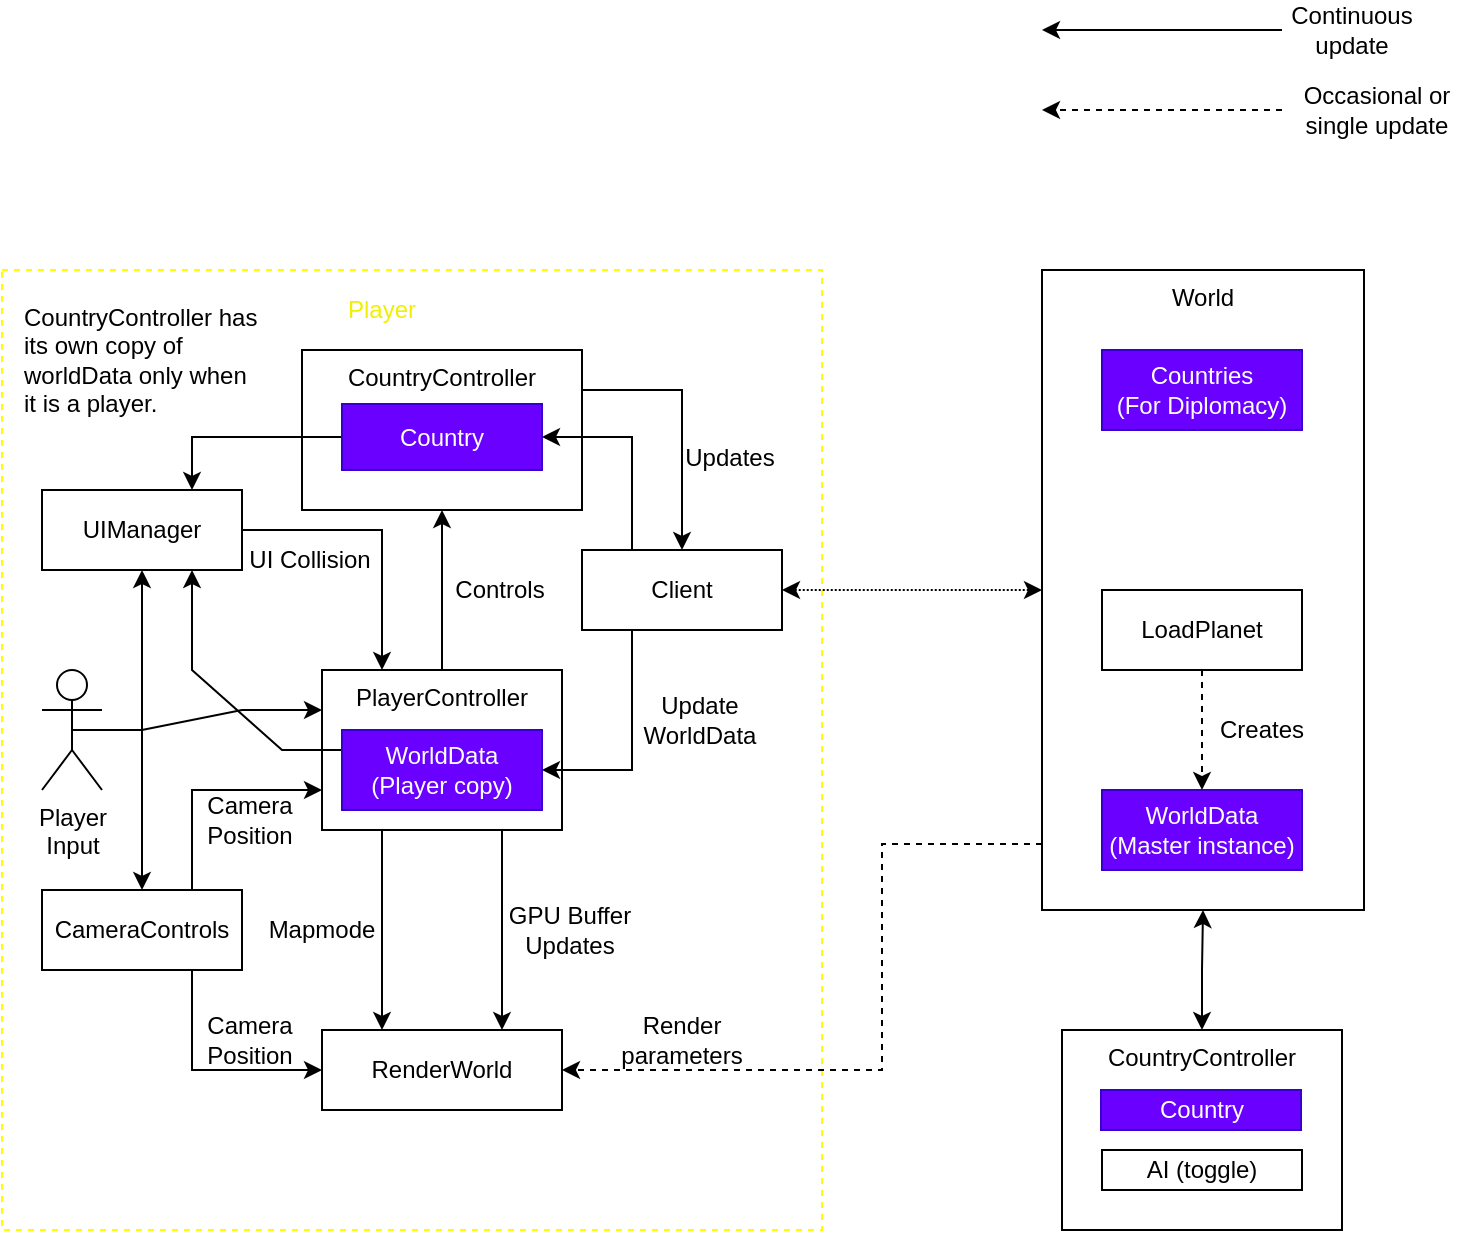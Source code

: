 <mxfile version="24.1.0" type="device">
  <diagram name="Page-1" id="F-4ya8bV_DICIZbiUDT7">
    <mxGraphModel dx="1434" dy="844" grid="1" gridSize="10" guides="1" tooltips="1" connect="1" arrows="1" fold="1" page="1" pageScale="1" pageWidth="827" pageHeight="1169" math="0" shadow="0">
      <root>
        <mxCell id="0" />
        <mxCell id="1" parent="0" />
        <mxCell id="s5n8KvZ3U9ey9CkBo1np-37" value="World" style="rounded=0;whiteSpace=wrap;html=1;align=center;verticalAlign=top;" parent="1" vertex="1">
          <mxGeometry x="600" y="160" width="161" height="320" as="geometry" />
        </mxCell>
        <mxCell id="s5n8KvZ3U9ey9CkBo1np-2" value="" style="rounded=0;whiteSpace=wrap;html=1;fillColor=none;dashed=1;strokeColor=#FFFF00;" parent="1" vertex="1">
          <mxGeometry x="80" y="160" width="410" height="480" as="geometry" />
        </mxCell>
        <mxCell id="qsqp7JwGbnCelPo4mVhI-31" value="Player" style="text;html=1;align=center;verticalAlign=middle;whiteSpace=wrap;rounded=0;fontColor=#F0F000;" parent="1" vertex="1">
          <mxGeometry x="230" y="170" width="80" height="20" as="geometry" />
        </mxCell>
        <mxCell id="EGitm1jSy59NkdtoqJ5c-12" value="" style="endArrow=classic;html=1;rounded=0;" parent="1" edge="1">
          <mxGeometry width="50" height="50" relative="1" as="geometry">
            <mxPoint x="720" y="40" as="sourcePoint" />
            <mxPoint x="600" y="40" as="targetPoint" />
          </mxGeometry>
        </mxCell>
        <mxCell id="EGitm1jSy59NkdtoqJ5c-16" value="" style="endArrow=classic;html=1;rounded=0;dashed=1;" parent="1" edge="1">
          <mxGeometry width="50" height="50" relative="1" as="geometry">
            <mxPoint x="720" y="80" as="sourcePoint" />
            <mxPoint x="600" y="80" as="targetPoint" />
          </mxGeometry>
        </mxCell>
        <mxCell id="EGitm1jSy59NkdtoqJ5c-17" value="Continuous update" style="text;html=1;align=center;verticalAlign=middle;whiteSpace=wrap;rounded=0;" parent="1" vertex="1">
          <mxGeometry x="725" y="30" width="60" height="20" as="geometry" />
        </mxCell>
        <mxCell id="EGitm1jSy59NkdtoqJ5c-18" value="Occasional or single update" style="text;html=1;align=center;verticalAlign=middle;whiteSpace=wrap;rounded=0;" parent="1" vertex="1">
          <mxGeometry x="725" y="70" width="85" height="20" as="geometry" />
        </mxCell>
        <mxCell id="bfRYl_HwLqJagW9Rja5c-15" style="edgeStyle=orthogonalEdgeStyle;rounded=0;orthogonalLoop=1;jettySize=auto;html=1;exitX=1;exitY=0.25;exitDx=0;exitDy=0;entryX=0.5;entryY=0;entryDx=0;entryDy=0;" edge="1" parent="1" source="s5n8KvZ3U9ey9CkBo1np-5" target="bfRYl_HwLqJagW9Rja5c-13">
          <mxGeometry relative="1" as="geometry" />
        </mxCell>
        <mxCell id="s5n8KvZ3U9ey9CkBo1np-5" value="CountryController" style="rounded=0;whiteSpace=wrap;html=1;verticalAlign=top;" parent="1" vertex="1">
          <mxGeometry x="230" y="200" width="140" height="80" as="geometry" />
        </mxCell>
        <mxCell id="s5n8KvZ3U9ey9CkBo1np-34" style="edgeStyle=orthogonalEdgeStyle;rounded=0;orthogonalLoop=1;jettySize=auto;html=1;exitX=0;exitY=0.5;exitDx=0;exitDy=0;entryX=0.75;entryY=0;entryDx=0;entryDy=0;" parent="1" source="s5n8KvZ3U9ey9CkBo1np-6" target="s5n8KvZ3U9ey9CkBo1np-27" edge="1">
          <mxGeometry relative="1" as="geometry" />
        </mxCell>
        <mxCell id="s5n8KvZ3U9ey9CkBo1np-6" value="Country" style="rounded=0;whiteSpace=wrap;html=1;fillColor=#6a00ff;strokeColor=#3700CC;fontColor=#ffffff;" parent="1" vertex="1">
          <mxGeometry x="250" y="227" width="100" height="33" as="geometry" />
        </mxCell>
        <mxCell id="s5n8KvZ3U9ey9CkBo1np-10" value="CountryController has its own copy of worldData only when it is a player." style="text;html=1;align=left;verticalAlign=middle;whiteSpace=wrap;rounded=0;" parent="1" vertex="1">
          <mxGeometry x="88.5" y="190" width="121" height="30" as="geometry" />
        </mxCell>
        <mxCell id="s5n8KvZ3U9ey9CkBo1np-14" style="edgeStyle=orthogonalEdgeStyle;rounded=0;orthogonalLoop=1;jettySize=auto;html=1;exitX=0.5;exitY=0;exitDx=0;exitDy=0;entryX=0.5;entryY=1;entryDx=0;entryDy=0;" parent="1" source="s5n8KvZ3U9ey9CkBo1np-13" target="s5n8KvZ3U9ey9CkBo1np-5" edge="1">
          <mxGeometry relative="1" as="geometry" />
        </mxCell>
        <mxCell id="s5n8KvZ3U9ey9CkBo1np-17" style="edgeStyle=orthogonalEdgeStyle;rounded=0;orthogonalLoop=1;jettySize=auto;html=1;exitX=0.25;exitY=1;exitDx=0;exitDy=0;entryX=0.25;entryY=0;entryDx=0;entryDy=0;" parent="1" source="s5n8KvZ3U9ey9CkBo1np-13" target="s5n8KvZ3U9ey9CkBo1np-15" edge="1">
          <mxGeometry relative="1" as="geometry" />
        </mxCell>
        <mxCell id="bfRYl_HwLqJagW9Rja5c-1" style="edgeStyle=orthogonalEdgeStyle;rounded=0;orthogonalLoop=1;jettySize=auto;html=1;exitX=0.75;exitY=1;exitDx=0;exitDy=0;entryX=0.75;entryY=0;entryDx=0;entryDy=0;" edge="1" parent="1" source="s5n8KvZ3U9ey9CkBo1np-13" target="s5n8KvZ3U9ey9CkBo1np-15">
          <mxGeometry relative="1" as="geometry" />
        </mxCell>
        <mxCell id="s5n8KvZ3U9ey9CkBo1np-13" value="PlayerController" style="rounded=0;whiteSpace=wrap;html=1;verticalAlign=top;" parent="1" vertex="1">
          <mxGeometry x="240" y="360" width="120" height="80" as="geometry" />
        </mxCell>
        <mxCell id="s5n8KvZ3U9ey9CkBo1np-15" value="RenderWorld" style="rounded=0;whiteSpace=wrap;html=1;" parent="1" vertex="1">
          <mxGeometry x="240" y="540" width="120" height="40" as="geometry" />
        </mxCell>
        <mxCell id="bfRYl_HwLqJagW9Rja5c-2" style="rounded=0;orthogonalLoop=1;jettySize=auto;html=1;exitX=0;exitY=0.25;exitDx=0;exitDy=0;entryX=0.75;entryY=1;entryDx=0;entryDy=0;jumpStyle=none;" edge="1" parent="1" source="s5n8KvZ3U9ey9CkBo1np-7" target="s5n8KvZ3U9ey9CkBo1np-27">
          <mxGeometry relative="1" as="geometry">
            <Array as="points">
              <mxPoint x="220" y="400" />
              <mxPoint x="175" y="360" />
            </Array>
          </mxGeometry>
        </mxCell>
        <mxCell id="s5n8KvZ3U9ey9CkBo1np-7" value="WorldData&lt;div&gt;(Player copy)&lt;/div&gt;" style="rounded=0;whiteSpace=wrap;html=1;fillColor=#6a00ff;fontColor=#ffffff;strokeColor=#3700CC;" parent="1" vertex="1">
          <mxGeometry x="250" y="390" width="100" height="40" as="geometry" />
        </mxCell>
        <mxCell id="s5n8KvZ3U9ey9CkBo1np-20" style="edgeStyle=orthogonalEdgeStyle;rounded=0;orthogonalLoop=1;jettySize=auto;html=1;exitX=0.75;exitY=0;exitDx=0;exitDy=0;entryX=0;entryY=0.75;entryDx=0;entryDy=0;" parent="1" source="s5n8KvZ3U9ey9CkBo1np-16" target="s5n8KvZ3U9ey9CkBo1np-13" edge="1">
          <mxGeometry relative="1" as="geometry" />
        </mxCell>
        <mxCell id="s5n8KvZ3U9ey9CkBo1np-21" style="edgeStyle=orthogonalEdgeStyle;rounded=0;orthogonalLoop=1;jettySize=auto;html=1;exitX=0.75;exitY=1;exitDx=0;exitDy=0;entryX=0;entryY=0.5;entryDx=0;entryDy=0;" parent="1" source="s5n8KvZ3U9ey9CkBo1np-16" target="s5n8KvZ3U9ey9CkBo1np-15" edge="1">
          <mxGeometry relative="1" as="geometry" />
        </mxCell>
        <mxCell id="s5n8KvZ3U9ey9CkBo1np-16" value="CameraControls" style="rounded=0;whiteSpace=wrap;html=1;" parent="1" vertex="1">
          <mxGeometry x="100" y="470" width="100" height="40" as="geometry" />
        </mxCell>
        <mxCell id="s5n8KvZ3U9ey9CkBo1np-22" value="Camera Position" style="text;html=1;align=center;verticalAlign=middle;whiteSpace=wrap;rounded=0;" parent="1" vertex="1">
          <mxGeometry x="174" y="420" width="60" height="30" as="geometry" />
        </mxCell>
        <mxCell id="s5n8KvZ3U9ey9CkBo1np-23" value="Camera Position" style="text;html=1;align=center;verticalAlign=middle;whiteSpace=wrap;rounded=0;" parent="1" vertex="1">
          <mxGeometry x="174" y="530" width="60" height="30" as="geometry" />
        </mxCell>
        <mxCell id="s5n8KvZ3U9ey9CkBo1np-24" value="Mapmode" style="text;html=1;align=center;verticalAlign=middle;whiteSpace=wrap;rounded=0;" parent="1" vertex="1">
          <mxGeometry x="209.5" y="480" width="60" height="20" as="geometry" />
        </mxCell>
        <mxCell id="s5n8KvZ3U9ey9CkBo1np-26" value="GPU Buffer Updates" style="text;html=1;align=center;verticalAlign=middle;whiteSpace=wrap;rounded=0;" parent="1" vertex="1">
          <mxGeometry x="329" y="480" width="70" height="20" as="geometry" />
        </mxCell>
        <mxCell id="s5n8KvZ3U9ey9CkBo1np-30" style="edgeStyle=orthogonalEdgeStyle;rounded=0;orthogonalLoop=1;jettySize=auto;html=1;exitX=1;exitY=0.5;exitDx=0;exitDy=0;entryX=0.25;entryY=0;entryDx=0;entryDy=0;" parent="1" source="s5n8KvZ3U9ey9CkBo1np-27" target="s5n8KvZ3U9ey9CkBo1np-13" edge="1">
          <mxGeometry relative="1" as="geometry" />
        </mxCell>
        <mxCell id="s5n8KvZ3U9ey9CkBo1np-27" value="UIManager" style="rounded=0;whiteSpace=wrap;html=1;" parent="1" vertex="1">
          <mxGeometry x="100" y="270" width="100" height="40" as="geometry" />
        </mxCell>
        <mxCell id="s5n8KvZ3U9ey9CkBo1np-31" value="" style="endArrow=classic;html=1;rounded=0;entryX=1;entryY=0.5;entryDx=0;entryDy=0;dashed=1;exitX=0;exitY=0.897;exitDx=0;exitDy=0;exitPerimeter=0;" parent="1" target="s5n8KvZ3U9ey9CkBo1np-15" edge="1" source="s5n8KvZ3U9ey9CkBo1np-37">
          <mxGeometry width="50" height="50" relative="1" as="geometry">
            <mxPoint x="500" y="470" as="sourcePoint" />
            <mxPoint x="340" y="200" as="targetPoint" />
            <Array as="points">
              <mxPoint x="520" y="447" />
              <mxPoint x="520" y="560" />
            </Array>
          </mxGeometry>
        </mxCell>
        <mxCell id="s5n8KvZ3U9ey9CkBo1np-32" value="UI Collision" style="text;html=1;align=center;verticalAlign=middle;whiteSpace=wrap;rounded=0;rotation=0;" parent="1" vertex="1">
          <mxGeometry x="199" y="290" width="70" height="30" as="geometry" />
        </mxCell>
        <mxCell id="s5n8KvZ3U9ey9CkBo1np-36" value="Render parameters" style="text;html=1;align=center;verticalAlign=middle;whiteSpace=wrap;rounded=0;" parent="1" vertex="1">
          <mxGeometry x="390" y="535" width="60" height="20" as="geometry" />
        </mxCell>
        <mxCell id="s5n8KvZ3U9ey9CkBo1np-43" style="edgeStyle=orthogonalEdgeStyle;rounded=0;orthogonalLoop=1;jettySize=auto;html=1;exitX=0.5;exitY=0;exitDx=0;exitDy=0;entryX=0.5;entryY=1;entryDx=0;entryDy=0;startArrow=classic;startFill=1;" parent="1" source="s5n8KvZ3U9ey9CkBo1np-38" target="s5n8KvZ3U9ey9CkBo1np-37" edge="1">
          <mxGeometry relative="1" as="geometry" />
        </mxCell>
        <mxCell id="s5n8KvZ3U9ey9CkBo1np-38" value="CountryController" style="rounded=0;whiteSpace=wrap;html=1;verticalAlign=top;" parent="1" vertex="1">
          <mxGeometry x="610" y="540" width="140" height="100" as="geometry" />
        </mxCell>
        <mxCell id="s5n8KvZ3U9ey9CkBo1np-39" value="Country" style="rounded=0;whiteSpace=wrap;html=1;fillColor=#6a00ff;strokeColor=#3700CC;fontColor=#ffffff;" parent="1" vertex="1">
          <mxGeometry x="629.5" y="570" width="100" height="20" as="geometry" />
        </mxCell>
        <mxCell id="s5n8KvZ3U9ey9CkBo1np-40" value="AI (toggle)" style="rounded=0;whiteSpace=wrap;html=1;" parent="1" vertex="1">
          <mxGeometry x="630" y="600" width="100" height="20" as="geometry" />
        </mxCell>
        <mxCell id="s5n8KvZ3U9ey9CkBo1np-41" value="Countries&lt;div&gt;(For Diplomacy)&lt;/div&gt;" style="rounded=0;whiteSpace=wrap;html=1;fillColor=#6a00ff;strokeColor=#3700CC;fontColor=#ffffff;" parent="1" vertex="1">
          <mxGeometry x="630" y="200" width="100" height="40" as="geometry" />
        </mxCell>
        <mxCell id="s5n8KvZ3U9ey9CkBo1np-42" value="WorldData&lt;div&gt;(Master instance)&lt;/div&gt;" style="rounded=0;whiteSpace=wrap;html=1;fillColor=#6a00ff;strokeColor=#3700CC;fontColor=#ffffff;" parent="1" vertex="1">
          <mxGeometry x="630" y="420" width="100" height="40" as="geometry" />
        </mxCell>
        <mxCell id="s5n8KvZ3U9ey9CkBo1np-52" style="edgeStyle=orthogonalEdgeStyle;rounded=0;orthogonalLoop=1;jettySize=auto;html=1;exitX=0.5;exitY=1;exitDx=0;exitDy=0;entryX=0.5;entryY=0;entryDx=0;entryDy=0;dashed=1;" parent="1" source="s5n8KvZ3U9ey9CkBo1np-47" target="s5n8KvZ3U9ey9CkBo1np-42" edge="1">
          <mxGeometry relative="1" as="geometry" />
        </mxCell>
        <mxCell id="s5n8KvZ3U9ey9CkBo1np-47" value="LoadPlanet" style="rounded=0;whiteSpace=wrap;html=1;" parent="1" vertex="1">
          <mxGeometry x="630" y="320" width="100" height="40" as="geometry" />
        </mxCell>
        <mxCell id="s5n8KvZ3U9ey9CkBo1np-50" value="Creates" style="text;html=1;align=center;verticalAlign=middle;whiteSpace=wrap;rounded=0;" parent="1" vertex="1">
          <mxGeometry x="680" y="380" width="60" height="20" as="geometry" />
        </mxCell>
        <mxCell id="bfRYl_HwLqJagW9Rja5c-5" value="Controls" style="text;html=1;align=center;verticalAlign=middle;whiteSpace=wrap;rounded=0;" vertex="1" parent="1">
          <mxGeometry x="299" y="310" width="60" height="20" as="geometry" />
        </mxCell>
        <mxCell id="bfRYl_HwLqJagW9Rja5c-7" style="edgeStyle=orthogonalEdgeStyle;rounded=0;orthogonalLoop=1;jettySize=auto;html=1;exitX=0.5;exitY=0.5;exitDx=0;exitDy=0;exitPerimeter=0;entryX=0.5;entryY=0;entryDx=0;entryDy=0;" edge="1" parent="1" source="bfRYl_HwLqJagW9Rja5c-6" target="s5n8KvZ3U9ey9CkBo1np-16">
          <mxGeometry relative="1" as="geometry">
            <Array as="points">
              <mxPoint x="150" y="390" />
            </Array>
          </mxGeometry>
        </mxCell>
        <mxCell id="bfRYl_HwLqJagW9Rja5c-8" style="rounded=0;orthogonalLoop=1;jettySize=auto;html=1;exitX=0.5;exitY=0.5;exitDx=0;exitDy=0;exitPerimeter=0;entryX=0;entryY=0.25;entryDx=0;entryDy=0;" edge="1" parent="1" source="bfRYl_HwLqJagW9Rja5c-6" target="s5n8KvZ3U9ey9CkBo1np-13">
          <mxGeometry relative="1" as="geometry">
            <Array as="points">
              <mxPoint x="150" y="390" />
              <mxPoint x="200" y="380" />
            </Array>
          </mxGeometry>
        </mxCell>
        <mxCell id="bfRYl_HwLqJagW9Rja5c-9" style="edgeStyle=orthogonalEdgeStyle;rounded=0;orthogonalLoop=1;jettySize=auto;html=1;exitX=0.5;exitY=0.5;exitDx=0;exitDy=0;exitPerimeter=0;" edge="1" parent="1" source="bfRYl_HwLqJagW9Rja5c-6">
          <mxGeometry relative="1" as="geometry">
            <mxPoint x="150" y="310" as="targetPoint" />
            <Array as="points">
              <mxPoint x="150" y="390" />
            </Array>
          </mxGeometry>
        </mxCell>
        <mxCell id="bfRYl_HwLqJagW9Rja5c-6" value="Player&lt;div&gt;Input&lt;/div&gt;" style="shape=umlActor;verticalLabelPosition=bottom;verticalAlign=top;html=1;outlineConnect=0;" vertex="1" parent="1">
          <mxGeometry x="100" y="360" width="30" height="60" as="geometry" />
        </mxCell>
        <mxCell id="bfRYl_HwLqJagW9Rja5c-11" value="Update WorldData" style="text;html=1;align=center;verticalAlign=middle;whiteSpace=wrap;rounded=0;" vertex="1" parent="1">
          <mxGeometry x="399" y="370" width="60" height="30" as="geometry" />
        </mxCell>
        <mxCell id="bfRYl_HwLqJagW9Rja5c-12" value="Updates" style="text;html=1;align=center;verticalAlign=middle;whiteSpace=wrap;rounded=0;" vertex="1" parent="1">
          <mxGeometry x="414" y="243.5" width="60" height="20" as="geometry" />
        </mxCell>
        <mxCell id="bfRYl_HwLqJagW9Rja5c-14" style="edgeStyle=orthogonalEdgeStyle;rounded=0;orthogonalLoop=1;jettySize=auto;html=1;exitX=0.25;exitY=0;exitDx=0;exitDy=0;entryX=1;entryY=0.5;entryDx=0;entryDy=0;" edge="1" parent="1" source="bfRYl_HwLqJagW9Rja5c-13" target="s5n8KvZ3U9ey9CkBo1np-6">
          <mxGeometry relative="1" as="geometry" />
        </mxCell>
        <mxCell id="bfRYl_HwLqJagW9Rja5c-16" style="edgeStyle=orthogonalEdgeStyle;rounded=0;orthogonalLoop=1;jettySize=auto;html=1;exitX=0.25;exitY=1;exitDx=0;exitDy=0;entryX=1;entryY=0.5;entryDx=0;entryDy=0;" edge="1" parent="1" source="bfRYl_HwLqJagW9Rja5c-13" target="s5n8KvZ3U9ey9CkBo1np-7">
          <mxGeometry relative="1" as="geometry" />
        </mxCell>
        <mxCell id="bfRYl_HwLqJagW9Rja5c-17" style="edgeStyle=orthogonalEdgeStyle;rounded=0;orthogonalLoop=1;jettySize=auto;html=1;exitX=1;exitY=0.5;exitDx=0;exitDy=0;entryX=0;entryY=0.5;entryDx=0;entryDy=0;startArrow=classic;startFill=1;dashed=1;dashPattern=1 1;targetPerimeterSpacing=0;endSize=6;" edge="1" parent="1" source="bfRYl_HwLqJagW9Rja5c-13" target="s5n8KvZ3U9ey9CkBo1np-37">
          <mxGeometry relative="1" as="geometry" />
        </mxCell>
        <mxCell id="bfRYl_HwLqJagW9Rja5c-13" value="Client" style="rounded=0;whiteSpace=wrap;html=1;glass=0;shadow=0;" vertex="1" parent="1">
          <mxGeometry x="370" y="300" width="100" height="40" as="geometry" />
        </mxCell>
      </root>
    </mxGraphModel>
  </diagram>
</mxfile>
